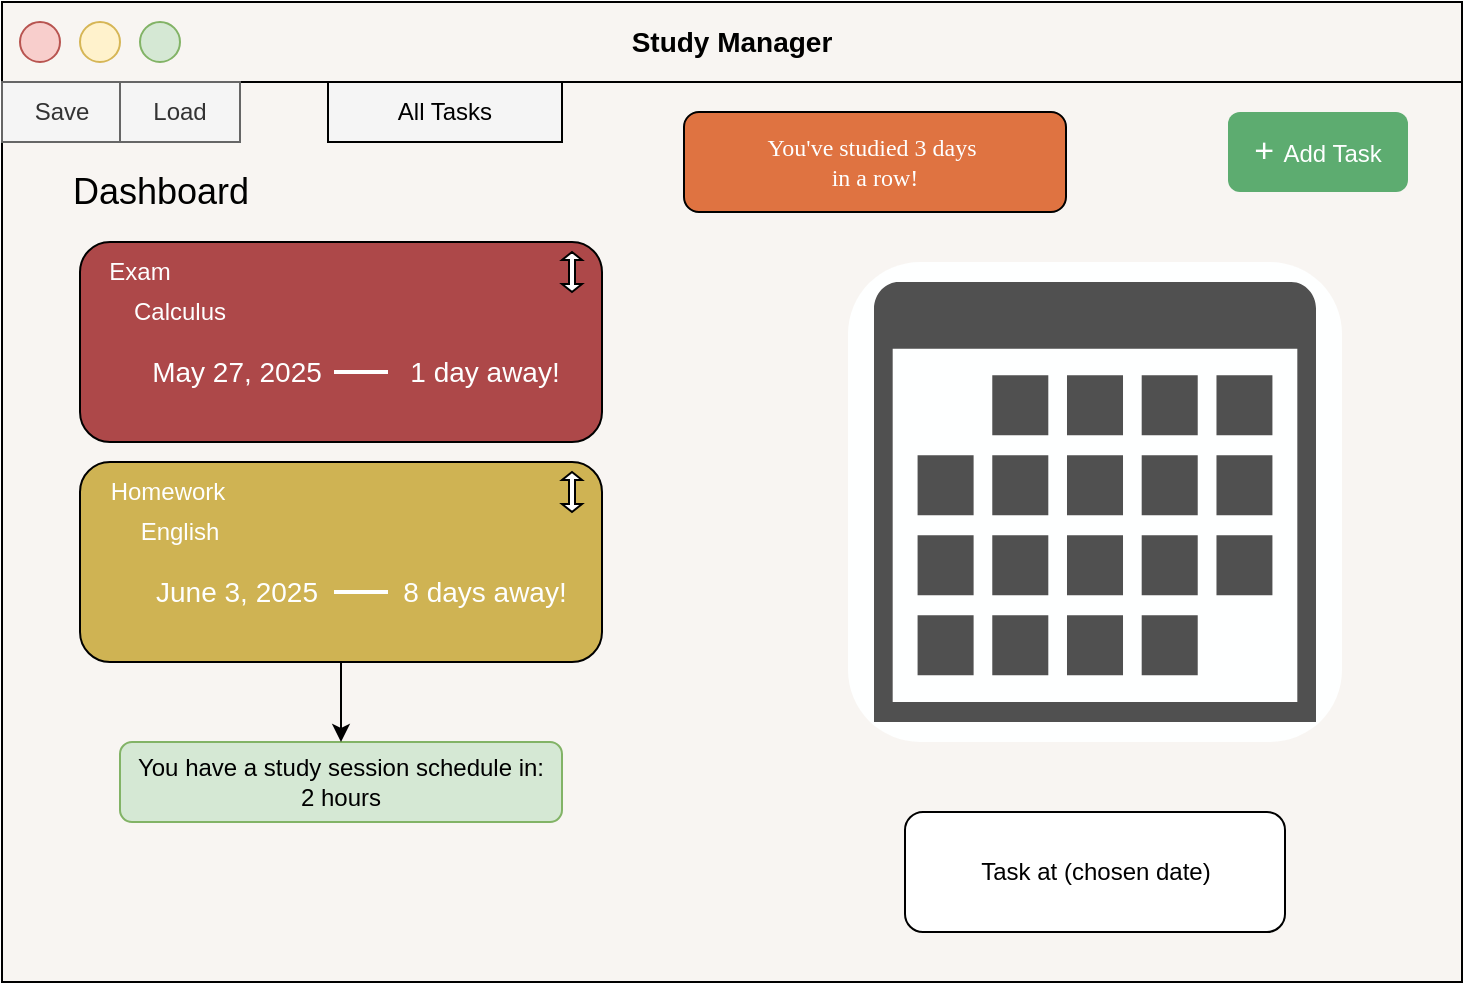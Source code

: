 <mxfile version="27.1.4" pages="5">
  <diagram name="Home Page" id="4670nqF0AdrpDeUxHFpj">
    <mxGraphModel dx="2013" dy="755" grid="1" gridSize="10" guides="1" tooltips="1" connect="1" arrows="1" fold="1" page="1" pageScale="1" pageWidth="827" pageHeight="1169" math="0" shadow="0">
      <root>
        <mxCell id="0" />
        <mxCell id="1" parent="0" />
        <mxCell id="oLLlvr9HAODhK2ZkBD-y-2" value="&lt;div&gt;&lt;span style=&quot;font-size: 14px; background-color: transparent; color: light-dark(rgb(0, 0, 0), rgb(255, 255, 255));&quot;&gt;Study Manager&lt;/span&gt;&lt;/div&gt;" style="swimlane;whiteSpace=wrap;html=1;startSize=40;align=center;fillColor=#F8F5F2;" parent="1" vertex="1">
          <mxGeometry x="-23" y="120" width="730" height="490" as="geometry">
            <mxRectangle x="130" y="100" width="50" height="40" as="alternateBounds" />
          </mxGeometry>
        </mxCell>
        <mxCell id="oLLlvr9HAODhK2ZkBD-y-3" value="" style="rounded=0;whiteSpace=wrap;html=1;movable=1;resizable=1;rotatable=1;deletable=1;editable=1;locked=0;connectable=1;fillColor=#F8F5F2;" parent="oLLlvr9HAODhK2ZkBD-y-2" vertex="1">
          <mxGeometry y="40" width="730" height="450" as="geometry" />
        </mxCell>
        <mxCell id="oLLlvr9HAODhK2ZkBD-y-11" value="" style="ellipse;whiteSpace=wrap;html=1;aspect=fixed;fillColor=#f8cecc;strokeColor=#b85450;" parent="oLLlvr9HAODhK2ZkBD-y-2" vertex="1">
          <mxGeometry x="9" y="10" width="20" height="20" as="geometry" />
        </mxCell>
        <mxCell id="oLLlvr9HAODhK2ZkBD-y-10" value="" style="ellipse;whiteSpace=wrap;html=1;aspect=fixed;fillColor=#fff2cc;strokeColor=#d6b656;" parent="oLLlvr9HAODhK2ZkBD-y-2" vertex="1">
          <mxGeometry x="39" y="10" width="20" height="20" as="geometry" />
        </mxCell>
        <mxCell id="oLLlvr9HAODhK2ZkBD-y-8" value="" style="ellipse;whiteSpace=wrap;html=1;aspect=fixed;fillColor=#d5e8d4;strokeColor=#82b366;" parent="oLLlvr9HAODhK2ZkBD-y-2" vertex="1">
          <mxGeometry x="69" y="10" width="20" height="20" as="geometry" />
        </mxCell>
        <mxCell id="wxQYweb1L1FLzqe99UsH-3" value="&lt;font style=&quot;font-size: 18px;&quot;&gt;Dashboard&lt;/font&gt;" style="text;html=1;align=center;verticalAlign=middle;whiteSpace=wrap;rounded=0;" parent="oLLlvr9HAODhK2ZkBD-y-2" vertex="1">
          <mxGeometry x="25.5" y="80" width="107" height="30" as="geometry" />
        </mxCell>
        <mxCell id="wxQYweb1L1FLzqe99UsH-4" value="&lt;font style=&quot;color: rgb(254, 255, 255);&quot;&gt;&lt;font style=&quot;font-size: 17px;&quot;&gt;+ &lt;/font&gt;Add Task&lt;/font&gt;" style="whiteSpace=wrap;html=1;fillColor=#5DAC70;strokeColor=none;rounded=1;" parent="oLLlvr9HAODhK2ZkBD-y-2" vertex="1">
          <mxGeometry x="613" y="55" width="90" height="40" as="geometry" />
        </mxCell>
        <mxCell id="wxQYweb1L1FLzqe99UsH-7" value="" style="group" parent="oLLlvr9HAODhK2ZkBD-y-2" vertex="1" connectable="0">
          <mxGeometry x="423" y="130" width="247" height="240" as="geometry" />
        </mxCell>
        <mxCell id="wxQYweb1L1FLzqe99UsH-2" value="" style="whiteSpace=wrap;html=1;fillColor=#FEFFFF;strokeColor=none;rounded=1;glass=0;shadow=0;" parent="wxQYweb1L1FLzqe99UsH-7" vertex="1">
          <mxGeometry width="247" height="240" as="geometry" />
        </mxCell>
        <mxCell id="wxQYweb1L1FLzqe99UsH-5" value="" style="sketch=0;pointerEvents=1;shadow=0;dashed=0;html=1;strokeColor=none;fillColor=#505050;labelPosition=center;verticalLabelPosition=bottom;verticalAlign=top;outlineConnect=0;align=center;shape=mxgraph.office.concepts.calendar;" parent="wxQYweb1L1FLzqe99UsH-7" vertex="1">
          <mxGeometry x="13" y="10" width="221" height="220" as="geometry" />
        </mxCell>
        <mxCell id="wxQYweb1L1FLzqe99UsH-10" value="You have a study session schedule in:&lt;div&gt;2 hours&lt;/div&gt;" style="rounded=1;whiteSpace=wrap;html=1;fillColor=#d5e8d4;strokeColor=#82b366;" parent="oLLlvr9HAODhK2ZkBD-y-2" vertex="1">
          <mxGeometry x="59" y="370" width="221" height="40" as="geometry" />
        </mxCell>
        <mxCell id="wxQYweb1L1FLzqe99UsH-11" value="&lt;font face=&quot;Verdana&quot; style=&quot;color: rgb(254, 255, 255);&quot;&gt;You&#39;ve studied 3 days&amp;nbsp;&lt;/font&gt;&lt;div&gt;&lt;font face=&quot;Verdana&quot; style=&quot;color: rgb(254, 255, 255);&quot;&gt;in a row!&lt;/font&gt;&lt;/div&gt;" style="rounded=1;whiteSpace=wrap;html=1;fillColor=#DF7341;" parent="oLLlvr9HAODhK2ZkBD-y-2" vertex="1">
          <mxGeometry x="341" y="55" width="191" height="50" as="geometry" />
        </mxCell>
        <mxCell id="wxQYweb1L1FLzqe99UsH-19" value="" style="group" parent="oLLlvr9HAODhK2ZkBD-y-2" vertex="1" connectable="0">
          <mxGeometry x="39" y="120" width="261" height="100" as="geometry" />
        </mxCell>
        <mxCell id="wxQYweb1L1FLzqe99UsH-8" value="" style="rounded=1;whiteSpace=wrap;html=1;align=left;fillColor=#AD4849;" parent="wxQYweb1L1FLzqe99UsH-19" vertex="1">
          <mxGeometry width="261" height="100" as="geometry" />
        </mxCell>
        <mxCell id="wxQYweb1L1FLzqe99UsH-12" value="&lt;font style=&quot;color: rgb(254, 255, 255);&quot;&gt;Exam&lt;/font&gt;" style="text;html=1;align=center;verticalAlign=middle;whiteSpace=wrap;rounded=0;" parent="wxQYweb1L1FLzqe99UsH-19" vertex="1">
          <mxGeometry width="60" height="30" as="geometry" />
        </mxCell>
        <mxCell id="wxQYweb1L1FLzqe99UsH-13" value="&lt;font style=&quot;color: rgb(254, 255, 255);&quot;&gt;Calculus&lt;/font&gt;" style="text;html=1;align=center;verticalAlign=middle;whiteSpace=wrap;rounded=0;" parent="wxQYweb1L1FLzqe99UsH-19" vertex="1">
          <mxGeometry x="20" y="20" width="60" height="30" as="geometry" />
        </mxCell>
        <mxCell id="wxQYweb1L1FLzqe99UsH-14" value="&lt;font color=&quot;#feffff&quot;&gt;&lt;span style=&quot;font-size: 14px;&quot;&gt;May 27, 2025&lt;/span&gt;&lt;/font&gt;" style="text;html=1;align=center;verticalAlign=middle;whiteSpace=wrap;rounded=0;" parent="wxQYweb1L1FLzqe99UsH-19" vertex="1">
          <mxGeometry x="30" y="50" width="97" height="30" as="geometry" />
        </mxCell>
        <mxCell id="wxQYweb1L1FLzqe99UsH-15" value="&lt;font style=&quot;color: rgb(254, 255, 255); font-size: 14px;&quot;&gt;1 day away!&lt;/font&gt;" style="text;html=1;align=center;verticalAlign=middle;whiteSpace=wrap;rounded=0;" parent="wxQYweb1L1FLzqe99UsH-19" vertex="1">
          <mxGeometry x="154" y="50" width="97" height="30" as="geometry" />
        </mxCell>
        <mxCell id="wxQYweb1L1FLzqe99UsH-16" value="" style="endArrow=none;html=1;rounded=0;strokeWidth=2;exitX=1;exitY=0.5;exitDx=0;exitDy=0;entryX=0;entryY=0.5;entryDx=0;entryDy=0;strokeColor=#FEFFFF;" parent="wxQYweb1L1FLzqe99UsH-19" source="wxQYweb1L1FLzqe99UsH-14" target="wxQYweb1L1FLzqe99UsH-15" edge="1">
          <mxGeometry width="50" height="50" relative="1" as="geometry">
            <mxPoint x="314" y="110" as="sourcePoint" />
            <mxPoint x="364" y="60" as="targetPoint" />
          </mxGeometry>
        </mxCell>
        <mxCell id="wxQYweb1L1FLzqe99UsH-34" value="" style="shape=doubleArrow;direction=south;whiteSpace=wrap;html=1;" parent="wxQYweb1L1FLzqe99UsH-19" vertex="1">
          <mxGeometry x="241" y="5" width="10" height="20" as="geometry" />
        </mxCell>
        <mxCell id="wxQYweb1L1FLzqe99UsH-20" value="" style="group" parent="oLLlvr9HAODhK2ZkBD-y-2" vertex="1" connectable="0">
          <mxGeometry x="39" y="230" width="261" height="100" as="geometry" />
        </mxCell>
        <mxCell id="wxQYweb1L1FLzqe99UsH-21" value="" style="rounded=1;whiteSpace=wrap;html=1;align=left;fillColor=#CFB353;" parent="wxQYweb1L1FLzqe99UsH-20" vertex="1">
          <mxGeometry width="261" height="100" as="geometry" />
        </mxCell>
        <mxCell id="wxQYweb1L1FLzqe99UsH-22" value="&lt;font style=&quot;color: rgb(254, 255, 255);&quot;&gt;Homework&lt;/font&gt;" style="text;html=1;align=center;verticalAlign=middle;whiteSpace=wrap;rounded=0;" parent="wxQYweb1L1FLzqe99UsH-20" vertex="1">
          <mxGeometry x="-6" width="100" height="30" as="geometry" />
        </mxCell>
        <mxCell id="wxQYweb1L1FLzqe99UsH-23" value="&lt;font style=&quot;color: rgb(254, 255, 255);&quot;&gt;English&lt;/font&gt;" style="text;html=1;align=center;verticalAlign=middle;whiteSpace=wrap;rounded=0;" parent="wxQYweb1L1FLzqe99UsH-20" vertex="1">
          <mxGeometry x="20" y="20" width="60" height="30" as="geometry" />
        </mxCell>
        <mxCell id="wxQYweb1L1FLzqe99UsH-24" value="&lt;font color=&quot;#feffff&quot;&gt;&lt;span style=&quot;font-size: 14px;&quot;&gt;June 3, 2025&lt;/span&gt;&lt;/font&gt;" style="text;html=1;align=center;verticalAlign=middle;whiteSpace=wrap;rounded=0;" parent="wxQYweb1L1FLzqe99UsH-20" vertex="1">
          <mxGeometry x="30" y="50" width="97" height="30" as="geometry" />
        </mxCell>
        <mxCell id="wxQYweb1L1FLzqe99UsH-25" value="&lt;font style=&quot;color: rgb(254, 255, 255); font-size: 14px;&quot;&gt;8 days away!&lt;/font&gt;" style="text;html=1;align=center;verticalAlign=middle;whiteSpace=wrap;rounded=0;" parent="wxQYweb1L1FLzqe99UsH-20" vertex="1">
          <mxGeometry x="154" y="50" width="97" height="30" as="geometry" />
        </mxCell>
        <mxCell id="wxQYweb1L1FLzqe99UsH-26" value="" style="endArrow=none;html=1;rounded=0;strokeWidth=2;exitX=1;exitY=0.5;exitDx=0;exitDy=0;entryX=0;entryY=0.5;entryDx=0;entryDy=0;strokeColor=#FEFFFF;" parent="wxQYweb1L1FLzqe99UsH-20" source="wxQYweb1L1FLzqe99UsH-24" target="wxQYweb1L1FLzqe99UsH-25" edge="1">
          <mxGeometry width="50" height="50" relative="1" as="geometry">
            <mxPoint x="314" y="110" as="sourcePoint" />
            <mxPoint x="364" y="60" as="targetPoint" />
          </mxGeometry>
        </mxCell>
        <mxCell id="wxQYweb1L1FLzqe99UsH-33" value="" style="shape=doubleArrow;direction=south;whiteSpace=wrap;html=1;" parent="wxQYweb1L1FLzqe99UsH-20" vertex="1">
          <mxGeometry x="241" y="5" width="10" height="20" as="geometry" />
        </mxCell>
        <mxCell id="9NmyEind3zfSSp6K8Fit-1" value="Save" style="rounded=0;whiteSpace=wrap;html=1;fillColor=#f5f5f5;fontColor=#333333;strokeColor=#666666;" parent="oLLlvr9HAODhK2ZkBD-y-2" vertex="1">
          <mxGeometry y="40" width="60" height="30" as="geometry" />
        </mxCell>
        <mxCell id="9NmyEind3zfSSp6K8Fit-3" value="Load" style="rounded=0;whiteSpace=wrap;html=1;fillColor=#f5f5f5;fontColor=#333333;strokeColor=#666666;" parent="oLLlvr9HAODhK2ZkBD-y-2" vertex="1">
          <mxGeometry x="59" y="40" width="60" height="30" as="geometry" />
        </mxCell>
        <mxCell id="bhnq4CewKFjUPvpvrwMd-1" value="" style="edgeStyle=orthogonalEdgeStyle;rounded=0;orthogonalLoop=1;jettySize=auto;html=1;" parent="oLLlvr9HAODhK2ZkBD-y-2" source="wxQYweb1L1FLzqe99UsH-21" target="wxQYweb1L1FLzqe99UsH-10" edge="1">
          <mxGeometry relative="1" as="geometry" />
        </mxCell>
        <mxCell id="bbdh_YT1EJvuhqLhyyiF-1" value="All Tasks" style="rounded=0;whiteSpace=wrap;html=1;fillColor=#F5F5F5;" vertex="1" parent="oLLlvr9HAODhK2ZkBD-y-2">
          <mxGeometry x="163" y="40" width="117" height="30" as="geometry" />
        </mxCell>
        <mxCell id="j5GrxW8ryiCDkH83jhiy-1" value="Task at (chosen date)" style="rounded=1;whiteSpace=wrap;html=1;" vertex="1" parent="oLLlvr9HAODhK2ZkBD-y-2">
          <mxGeometry x="451.5" y="405" width="190" height="60" as="geometry" />
        </mxCell>
      </root>
    </mxGraphModel>
  </diagram>
  <diagram id="jCcU3i525nK6tvmZZlyi" name="Calendar Page">
    <mxGraphModel dx="2485" dy="894" grid="1" gridSize="10" guides="1" tooltips="1" connect="1" arrows="1" fold="1" page="1" pageScale="1" pageWidth="1654" pageHeight="2336" math="0" shadow="0">
      <root>
        <mxCell id="0" />
        <mxCell id="1" parent="0" />
        <mxCell id="qwZyG3kf4MFTueyCpq1g-1" value="&lt;div&gt;&lt;span style=&quot;font-size: 14px; background-color: transparent; color: light-dark(rgb(0, 0, 0), rgb(255, 255, 255));&quot;&gt;Study Manager&lt;/span&gt;&lt;/div&gt;" style="swimlane;whiteSpace=wrap;html=1;startSize=40;align=center;fillColor=#F8F5F2;" vertex="1" parent="1">
          <mxGeometry x="-23" y="120" width="730" height="490" as="geometry">
            <mxRectangle x="130" y="100" width="50" height="40" as="alternateBounds" />
          </mxGeometry>
        </mxCell>
        <mxCell id="qwZyG3kf4MFTueyCpq1g-2" value="" style="rounded=0;whiteSpace=wrap;html=1;movable=1;resizable=1;rotatable=1;deletable=1;editable=1;locked=0;connectable=1;fillColor=#F8F5F2;" vertex="1" parent="qwZyG3kf4MFTueyCpq1g-1">
          <mxGeometry y="40" width="730" height="450" as="geometry" />
        </mxCell>
        <mxCell id="qwZyG3kf4MFTueyCpq1g-3" value="" style="ellipse;whiteSpace=wrap;html=1;aspect=fixed;fillColor=#f8cecc;strokeColor=#b85450;" vertex="1" parent="qwZyG3kf4MFTueyCpq1g-1">
          <mxGeometry x="9" y="10" width="20" height="20" as="geometry" />
        </mxCell>
        <mxCell id="qwZyG3kf4MFTueyCpq1g-4" value="" style="ellipse;whiteSpace=wrap;html=1;aspect=fixed;fillColor=#fff2cc;strokeColor=#d6b656;" vertex="1" parent="qwZyG3kf4MFTueyCpq1g-1">
          <mxGeometry x="39" y="10" width="20" height="20" as="geometry" />
        </mxCell>
        <mxCell id="qwZyG3kf4MFTueyCpq1g-5" value="" style="ellipse;whiteSpace=wrap;html=1;aspect=fixed;fillColor=#d5e8d4;strokeColor=#82b366;" vertex="1" parent="qwZyG3kf4MFTueyCpq1g-1">
          <mxGeometry x="69" y="10" width="20" height="20" as="geometry" />
        </mxCell>
        <mxCell id="qwZyG3kf4MFTueyCpq1g-8" value="" style="group" vertex="1" connectable="0" parent="qwZyG3kf4MFTueyCpq1g-1">
          <mxGeometry x="69" y="90" width="590" height="340" as="geometry" />
        </mxCell>
        <mxCell id="qwZyG3kf4MFTueyCpq1g-9" value="" style="whiteSpace=wrap;html=1;fillColor=#FEFFFF;strokeColor=none;rounded=1;glass=0;shadow=0;" vertex="1" parent="qwZyG3kf4MFTueyCpq1g-8">
          <mxGeometry width="590" height="340" as="geometry" />
        </mxCell>
        <mxCell id="qwZyG3kf4MFTueyCpq1g-10" value="" style="sketch=0;pointerEvents=1;shadow=0;dashed=0;html=1;strokeColor=none;fillColor=#505050;labelPosition=center;verticalLabelPosition=bottom;verticalAlign=top;outlineConnect=0;align=center;shape=mxgraph.office.concepts.calendar;" vertex="1" parent="qwZyG3kf4MFTueyCpq1g-8">
          <mxGeometry x="31.053" y="14.167" width="527.895" height="311.667" as="geometry" />
        </mxCell>
        <mxCell id="qwZyG3kf4MFTueyCpq1g-29" value="Save" style="rounded=0;whiteSpace=wrap;html=1;fillColor=#f5f5f5;fontColor=#333333;strokeColor=#666666;" vertex="1" parent="qwZyG3kf4MFTueyCpq1g-1">
          <mxGeometry y="40" width="60" height="30" as="geometry" />
        </mxCell>
        <mxCell id="qwZyG3kf4MFTueyCpq1g-30" value="Load" style="rounded=0;whiteSpace=wrap;html=1;fillColor=#f5f5f5;fontColor=#333333;strokeColor=#666666;" vertex="1" parent="qwZyG3kf4MFTueyCpq1g-1">
          <mxGeometry x="59" y="40" width="60" height="30" as="geometry" />
        </mxCell>
        <mxCell id="mT1YNSGkdwxoIxCDGz9x-1" value="Back" style="rounded=1;whiteSpace=wrap;html=1;fillColor=#f8cecc;strokeColor=#b85450;" vertex="1" parent="qwZyG3kf4MFTueyCpq1g-1">
          <mxGeometry x="29" y="440" width="80" height="30" as="geometry" />
        </mxCell>
      </root>
    </mxGraphModel>
  </diagram>
  <diagram id="WPeH5GPR14aPZ8EJWzuj" name="Welcome page">
    <mxGraphModel dx="706" dy="760" grid="1" gridSize="10" guides="1" tooltips="1" connect="1" arrows="1" fold="1" page="1" pageScale="1" pageWidth="1654" pageHeight="2336" math="0" shadow="0">
      <root>
        <mxCell id="0" />
        <mxCell id="1" parent="0" />
        <mxCell id="q_XSR-VzJK7cAxLMn_fy-2" value="&lt;div&gt;&lt;span style=&quot;font-size: 14px; background-color: transparent; color: light-dark(rgb(0, 0, 0), rgb(255, 255, 255));&quot;&gt;Study Manager&lt;/span&gt;&lt;/div&gt;" style="swimlane;whiteSpace=wrap;html=1;startSize=40;align=center;fillColor=#F8F5F2;" vertex="1" parent="1">
          <mxGeometry x="250" y="560" width="480" height="420" as="geometry">
            <mxRectangle x="130" y="100" width="50" height="40" as="alternateBounds" />
          </mxGeometry>
        </mxCell>
        <mxCell id="q_XSR-VzJK7cAxLMn_fy-3" value="" style="rounded=0;whiteSpace=wrap;html=1;movable=1;resizable=1;rotatable=1;deletable=1;editable=1;locked=0;connectable=1;fillColor=#F8F5F2;" vertex="1" parent="q_XSR-VzJK7cAxLMn_fy-2">
          <mxGeometry y="40" width="480" height="380" as="geometry" />
        </mxCell>
        <mxCell id="q_XSR-VzJK7cAxLMn_fy-4" value="" style="ellipse;whiteSpace=wrap;html=1;aspect=fixed;fillColor=#f8cecc;strokeColor=#b85450;" vertex="1" parent="q_XSR-VzJK7cAxLMn_fy-2">
          <mxGeometry x="9" y="10" width="20" height="20" as="geometry" />
        </mxCell>
        <mxCell id="q_XSR-VzJK7cAxLMn_fy-5" value="" style="ellipse;whiteSpace=wrap;html=1;aspect=fixed;fillColor=#fff2cc;strokeColor=#d6b656;" vertex="1" parent="q_XSR-VzJK7cAxLMn_fy-2">
          <mxGeometry x="39" y="10" width="20" height="20" as="geometry" />
        </mxCell>
        <mxCell id="q_XSR-VzJK7cAxLMn_fy-6" value="" style="ellipse;whiteSpace=wrap;html=1;aspect=fixed;fillColor=#d5e8d4;strokeColor=#82b366;" vertex="1" parent="q_XSR-VzJK7cAxLMn_fy-2">
          <mxGeometry x="69" y="10" width="20" height="20" as="geometry" />
        </mxCell>
        <mxCell id="q_XSR-VzJK7cAxLMn_fy-32" value="Load" style="rounded=1;whiteSpace=wrap;html=1;glass=0;shadow=1;" vertex="1" parent="q_XSR-VzJK7cAxLMn_fy-2">
          <mxGeometry x="80" y="310" width="120" height="60" as="geometry" />
        </mxCell>
        <mxCell id="q_XSR-VzJK7cAxLMn_fy-34" value="Save" style="rounded=1;whiteSpace=wrap;html=1;glass=0;shadow=1;" vertex="1" parent="q_XSR-VzJK7cAxLMn_fy-2">
          <mxGeometry x="290" y="310" width="120" height="60" as="geometry" />
        </mxCell>
        <mxCell id="dPe-HKn-quSA077PvCxH-1" value="&lt;font style=&quot;font-size: 24px;&quot;&gt;Welcome&lt;/font&gt;" style="rounded=0;whiteSpace=wrap;html=1;" vertex="1" parent="q_XSR-VzJK7cAxLMn_fy-2">
          <mxGeometry x="85" y="80" width="310" height="90" as="geometry" />
        </mxCell>
      </root>
    </mxGraphModel>
  </diagram>
  <diagram id="fINUXRtsAnunxSUJpGOk" name="Add task">
    <mxGraphModel dx="1186" dy="755" grid="1" gridSize="10" guides="1" tooltips="1" connect="1" arrows="1" fold="1" page="1" pageScale="1" pageWidth="1654" pageHeight="2336" math="0" shadow="0">
      <root>
        <mxCell id="0" />
        <mxCell id="1" parent="0" />
        <mxCell id="Zn7WNAHiJYzXY8eQGt-7-1" value="&lt;div&gt;&lt;span style=&quot;font-size: 14px; background-color: transparent; color: light-dark(rgb(0, 0, 0), rgb(255, 255, 255));&quot;&gt;Study Manager&lt;/span&gt;&lt;/div&gt;" style="swimlane;whiteSpace=wrap;html=1;startSize=40;align=center;fillColor=#F8F5F2;" parent="1" vertex="1">
          <mxGeometry x="450" y="730" width="730" height="490" as="geometry">
            <mxRectangle x="130" y="100" width="50" height="40" as="alternateBounds" />
          </mxGeometry>
        </mxCell>
        <mxCell id="Zn7WNAHiJYzXY8eQGt-7-2" value="" style="rounded=0;whiteSpace=wrap;html=1;movable=1;resizable=1;rotatable=1;deletable=1;editable=1;locked=0;connectable=1;fillColor=#F8F5F2;" parent="Zn7WNAHiJYzXY8eQGt-7-1" vertex="1">
          <mxGeometry y="40" width="730" height="450" as="geometry" />
        </mxCell>
        <mxCell id="Zn7WNAHiJYzXY8eQGt-7-3" value="" style="ellipse;whiteSpace=wrap;html=1;aspect=fixed;fillColor=#f8cecc;strokeColor=#b85450;" parent="Zn7WNAHiJYzXY8eQGt-7-1" vertex="1">
          <mxGeometry x="9" y="10" width="20" height="20" as="geometry" />
        </mxCell>
        <mxCell id="Zn7WNAHiJYzXY8eQGt-7-4" value="" style="ellipse;whiteSpace=wrap;html=1;aspect=fixed;fillColor=#fff2cc;strokeColor=#d6b656;" parent="Zn7WNAHiJYzXY8eQGt-7-1" vertex="1">
          <mxGeometry x="39" y="10" width="20" height="20" as="geometry" />
        </mxCell>
        <mxCell id="Zn7WNAHiJYzXY8eQGt-7-5" value="" style="ellipse;whiteSpace=wrap;html=1;aspect=fixed;fillColor=#d5e8d4;strokeColor=#82b366;" parent="Zn7WNAHiJYzXY8eQGt-7-1" vertex="1">
          <mxGeometry x="69" y="10" width="20" height="20" as="geometry" />
        </mxCell>
        <mxCell id="0ZaWpNBGSj2NLat99piF-2" value="Choose type of task:" style="text;html=1;align=center;verticalAlign=middle;whiteSpace=wrap;rounded=0;" vertex="1" parent="Zn7WNAHiJYzXY8eQGt-7-1">
          <mxGeometry x="39" y="90" width="140" height="30" as="geometry" />
        </mxCell>
        <mxCell id="0ZaWpNBGSj2NLat99piF-4" value="" style="ellipse;whiteSpace=wrap;html=1;aspect=fixed;" vertex="1" parent="Zn7WNAHiJYzXY8eQGt-7-1">
          <mxGeometry x="74" y="130" width="10" height="10" as="geometry" />
        </mxCell>
        <mxCell id="0ZaWpNBGSj2NLat99piF-5" value="" style="ellipse;whiteSpace=wrap;html=1;aspect=fixed;" vertex="1" parent="Zn7WNAHiJYzXY8eQGt-7-1">
          <mxGeometry x="74" y="150" width="10" height="10" as="geometry" />
        </mxCell>
        <mxCell id="0ZaWpNBGSj2NLat99piF-6" value="" style="ellipse;whiteSpace=wrap;html=1;aspect=fixed;" vertex="1" parent="Zn7WNAHiJYzXY8eQGt-7-1">
          <mxGeometry x="74" y="170" width="10" height="10" as="geometry" />
        </mxCell>
        <mxCell id="0ZaWpNBGSj2NLat99piF-7" value="Exam" style="text;html=1;align=center;verticalAlign=middle;whiteSpace=wrap;rounded=0;" vertex="1" parent="Zn7WNAHiJYzXY8eQGt-7-1">
          <mxGeometry x="89" y="120" width="70" height="30" as="geometry" />
        </mxCell>
        <mxCell id="0ZaWpNBGSj2NLat99piF-8" value="Assignment" style="text;html=1;align=center;verticalAlign=middle;whiteSpace=wrap;rounded=0;" vertex="1" parent="Zn7WNAHiJYzXY8eQGt-7-1">
          <mxGeometry x="100" y="140" width="70" height="30" as="geometry" />
        </mxCell>
        <mxCell id="0ZaWpNBGSj2NLat99piF-9" value="Study Session" style="text;html=1;align=center;verticalAlign=middle;whiteSpace=wrap;rounded=0;" vertex="1" parent="Zn7WNAHiJYzXY8eQGt-7-1">
          <mxGeometry x="90" y="160" width="90" height="30" as="geometry" />
        </mxCell>
        <mxCell id="0ZaWpNBGSj2NLat99piF-10" value="" style="rounded=1;whiteSpace=wrap;html=1;" vertex="1" parent="Zn7WNAHiJYzXY8eQGt-7-1">
          <mxGeometry x="89" y="227.5" width="205" height="32.5" as="geometry" />
        </mxCell>
        <mxCell id="0ZaWpNBGSj2NLat99piF-11" value="Subject" style="text;html=1;align=center;verticalAlign=middle;whiteSpace=wrap;rounded=0;" vertex="1" parent="Zn7WNAHiJYzXY8eQGt-7-1">
          <mxGeometry x="79" y="197.5" width="60" height="30" as="geometry" />
        </mxCell>
        <mxCell id="0ZaWpNBGSj2NLat99piF-12" value="Description" style="text;html=1;align=center;verticalAlign=middle;whiteSpace=wrap;rounded=0;" vertex="1" parent="Zn7WNAHiJYzXY8eQGt-7-1">
          <mxGeometry x="89" y="280" width="60" height="30" as="geometry" />
        </mxCell>
        <mxCell id="0ZaWpNBGSj2NLat99piF-13" value="&lt;span&gt;&lt;font style=&quot;color: rgb(177, 177, 177);&quot;&gt;Optional&lt;/font&gt;&lt;/span&gt;" style="rounded=1;whiteSpace=wrap;html=1;align=left;" vertex="1" parent="Zn7WNAHiJYzXY8eQGt-7-1">
          <mxGeometry x="89" y="310" width="205" height="32.5" as="geometry" />
        </mxCell>
        <mxCell id="0ZaWpNBGSj2NLat99piF-14" value="" style="sketch=0;pointerEvents=1;shadow=0;dashed=0;html=1;strokeColor=none;fillColor=#505050;labelPosition=center;verticalLabelPosition=bottom;verticalAlign=top;outlineConnect=0;align=center;shape=mxgraph.office.concepts.calendar;" vertex="1" parent="Zn7WNAHiJYzXY8eQGt-7-1">
          <mxGeometry x="430" y="170" width="220" height="190" as="geometry" />
        </mxCell>
        <mxCell id="0ZaWpNBGSj2NLat99piF-15" value="Set Due Date" style="text;html=1;align=center;verticalAlign=middle;whiteSpace=wrap;rounded=0;" vertex="1" parent="Zn7WNAHiJYzXY8eQGt-7-1">
          <mxGeometry x="430" y="130" width="100" height="30" as="geometry" />
        </mxCell>
        <mxCell id="0ZaWpNBGSj2NLat99piF-17" value="&lt;font style=&quot;font-size: 18px;&quot;&gt;Add Task&lt;/font&gt;" style="text;html=1;align=center;verticalAlign=middle;whiteSpace=wrap;rounded=0;" vertex="1" parent="Zn7WNAHiJYzXY8eQGt-7-1">
          <mxGeometry x="297.5" y="40" width="135" height="60" as="geometry" />
        </mxCell>
      </root>
    </mxGraphModel>
  </diagram>
  <diagram id="MEy2JIegAGybOjae-aIl" name="All Tasks">
    <mxGraphModel dx="1186" dy="755" grid="1" gridSize="10" guides="1" tooltips="1" connect="1" arrows="1" fold="1" page="1" pageScale="1" pageWidth="850" pageHeight="1100" math="0" shadow="0">
      <root>
        <mxCell id="0" />
        <mxCell id="1" parent="0" />
        <mxCell id="I_7qX9w8HjUf7KPsfNy4-1" value="&lt;div&gt;&lt;span style=&quot;font-size: 14px; background-color: transparent; color: light-dark(rgb(0, 0, 0), rgb(255, 255, 255));&quot;&gt;Study Manager&lt;/span&gt;&lt;/div&gt;" style="swimlane;whiteSpace=wrap;html=1;startSize=40;align=center;fillColor=#F8F5F2;" vertex="1" parent="1">
          <mxGeometry x="380" y="490" width="730" height="490" as="geometry">
            <mxRectangle x="130" y="100" width="50" height="40" as="alternateBounds" />
          </mxGeometry>
        </mxCell>
        <mxCell id="I_7qX9w8HjUf7KPsfNy4-2" value="" style="rounded=0;whiteSpace=wrap;html=1;movable=1;resizable=1;rotatable=1;deletable=1;editable=1;locked=0;connectable=1;fillColor=#F8F5F2;" vertex="1" parent="I_7qX9w8HjUf7KPsfNy4-1">
          <mxGeometry y="40" width="730" height="450" as="geometry" />
        </mxCell>
        <mxCell id="I_7qX9w8HjUf7KPsfNy4-3" value="" style="ellipse;whiteSpace=wrap;html=1;aspect=fixed;fillColor=#f8cecc;strokeColor=#b85450;" vertex="1" parent="I_7qX9w8HjUf7KPsfNy4-1">
          <mxGeometry x="9" y="10" width="20" height="20" as="geometry" />
        </mxCell>
        <mxCell id="I_7qX9w8HjUf7KPsfNy4-4" value="" style="ellipse;whiteSpace=wrap;html=1;aspect=fixed;fillColor=#fff2cc;strokeColor=#d6b656;" vertex="1" parent="I_7qX9w8HjUf7KPsfNy4-1">
          <mxGeometry x="39" y="10" width="20" height="20" as="geometry" />
        </mxCell>
        <mxCell id="I_7qX9w8HjUf7KPsfNy4-5" value="" style="ellipse;whiteSpace=wrap;html=1;aspect=fixed;fillColor=#d5e8d4;strokeColor=#82b366;" vertex="1" parent="I_7qX9w8HjUf7KPsfNy4-1">
          <mxGeometry x="69" y="10" width="20" height="20" as="geometry" />
        </mxCell>
        <mxCell id="I_7qX9w8HjUf7KPsfNy4-29" value="Save" style="rounded=0;whiteSpace=wrap;html=1;fillColor=#f5f5f5;fontColor=#333333;strokeColor=#666666;" vertex="1" parent="I_7qX9w8HjUf7KPsfNy4-1">
          <mxGeometry y="40" width="60" height="30" as="geometry" />
        </mxCell>
        <mxCell id="I_7qX9w8HjUf7KPsfNy4-30" value="Load" style="rounded=0;whiteSpace=wrap;html=1;fillColor=#f5f5f5;fontColor=#333333;strokeColor=#666666;" vertex="1" parent="I_7qX9w8HjUf7KPsfNy4-1">
          <mxGeometry x="59" y="40" width="60" height="30" as="geometry" />
        </mxCell>
        <mxCell id="I_7qX9w8HjUf7KPsfNy4-32" value="Dashboard" style="rounded=0;whiteSpace=wrap;html=1;fillColor=#F5F5F5;" vertex="1" parent="I_7qX9w8HjUf7KPsfNy4-1">
          <mxGeometry x="163" y="40" width="117" height="30" as="geometry" />
        </mxCell>
        <mxCell id="I_7qX9w8HjUf7KPsfNy4-33" value="&lt;font style=&quot;font-size: 16px;&quot;&gt;Imminent&lt;/font&gt;" style="text;html=1;align=center;verticalAlign=middle;whiteSpace=wrap;rounded=0;" vertex="1" parent="I_7qX9w8HjUf7KPsfNy4-1">
          <mxGeometry x="89" y="100" width="91" height="50" as="geometry" />
        </mxCell>
        <mxCell id="I_7qX9w8HjUf7KPsfNy4-34" value="&lt;span style=&quot;font-size: 16px;&quot;&gt;Close&lt;/span&gt;&lt;span style=&quot;color: rgba(0, 0, 0, 0); font-family: monospace; font-size: 0px; text-align: start; text-wrap-mode: nowrap;&quot;&gt;%3CmxGraphModel%3E%3Croot%3E%3CmxCell%20id%3D%220%22%2F%3E%3CmxCell%20id%3D%221%22%20parent%3D%220%22%2F%3E%3CmxCell%20id%3D%222%22%20value%3D%22%26lt%3Bfont%20style%3D%26quot%3Bfont-size%3A%2016px%3B%26quot%3B%26gt%3BImminent%26lt%3B%2Ffont%26gt%3B%22%20style%3D%22text%3Bhtml%3D1%3Balign%3Dcenter%3BverticalAlign%3Dmiddle%3BwhiteSpace%3Dwrap%3Brounded%3D0%3B%22%20vertex%3D%221%22%20parent%3D%221%22%3E%3CmxGeometry%20x%3D%22440%22%20y%3D%22590%22%20width%3D%2291%22%20height%3D%2250%22%20as%3D%22geometry%22%2F%3E%3C%2FmxCell%3E%3C%2Froot%3E%3C%2FmxGraphModel%3E&lt;/span&gt;" style="text;html=1;align=center;verticalAlign=middle;whiteSpace=wrap;rounded=0;" vertex="1" parent="I_7qX9w8HjUf7KPsfNy4-1">
          <mxGeometry x="319.5" y="100" width="91" height="50" as="geometry" />
        </mxCell>
        <mxCell id="I_7qX9w8HjUf7KPsfNy4-35" value="&lt;span style=&quot;font-size: 16px;&quot;&gt;Far&lt;/span&gt;" style="text;html=1;align=center;verticalAlign=middle;whiteSpace=wrap;rounded=0;" vertex="1" parent="I_7qX9w8HjUf7KPsfNy4-1">
          <mxGeometry x="540" y="100" width="91" height="50" as="geometry" />
        </mxCell>
        <mxCell id="QVPWws0L1fkz_EzFktqq-1" value="" style="group" vertex="1" connectable="0" parent="I_7qX9w8HjUf7KPsfNy4-1">
          <mxGeometry x="50" y="160" width="171" height="60" as="geometry" />
        </mxCell>
        <mxCell id="QVPWws0L1fkz_EzFktqq-2" value="" style="rounded=1;whiteSpace=wrap;html=1;align=left;fillColor=#AD4849;" vertex="1" parent="QVPWws0L1fkz_EzFktqq-1">
          <mxGeometry width="171" height="60" as="geometry" />
        </mxCell>
        <mxCell id="QVPWws0L1fkz_EzFktqq-3" value="&lt;font style=&quot;color: rgb(254, 255, 255);&quot;&gt;Exam&lt;/font&gt;" style="text;html=1;align=center;verticalAlign=middle;whiteSpace=wrap;rounded=0;" vertex="1" parent="QVPWws0L1fkz_EzFktqq-1">
          <mxGeometry width="39.31" height="18" as="geometry" />
        </mxCell>
        <mxCell id="QVPWws0L1fkz_EzFktqq-4" value="&lt;font style=&quot;color: rgb(254, 255, 255);&quot;&gt;Calculus&lt;/font&gt;" style="text;html=1;align=center;verticalAlign=middle;whiteSpace=wrap;rounded=0;" vertex="1" parent="QVPWws0L1fkz_EzFktqq-1">
          <mxGeometry x="13.103" y="12" width="39.31" height="18" as="geometry" />
        </mxCell>
        <mxCell id="QVPWws0L1fkz_EzFktqq-5" value="&lt;font color=&quot;#feffff&quot;&gt;&lt;span style=&quot;font-size: 14px;&quot;&gt;May 27, 2025&lt;/span&gt;&lt;/font&gt;" style="text;html=1;align=center;verticalAlign=middle;whiteSpace=wrap;rounded=0;" vertex="1" parent="QVPWws0L1fkz_EzFktqq-1">
          <mxGeometry x="19.655" y="30" width="63.552" height="18" as="geometry" />
        </mxCell>
        <mxCell id="QVPWws0L1fkz_EzFktqq-6" value="&lt;font style=&quot;color: rgb(254, 255, 255); font-size: 14px;&quot;&gt;1 day away!&lt;/font&gt;" style="text;html=1;align=center;verticalAlign=middle;whiteSpace=wrap;rounded=0;" vertex="1" parent="QVPWws0L1fkz_EzFktqq-1">
          <mxGeometry x="100.897" y="30" width="63.552" height="18" as="geometry" />
        </mxCell>
        <mxCell id="QVPWws0L1fkz_EzFktqq-7" value="" style="endArrow=none;html=1;rounded=0;strokeWidth=2;exitX=1;exitY=0.5;exitDx=0;exitDy=0;entryX=0;entryY=0.5;entryDx=0;entryDy=0;strokeColor=#FEFFFF;" edge="1" parent="QVPWws0L1fkz_EzFktqq-1" source="QVPWws0L1fkz_EzFktqq-5" target="QVPWws0L1fkz_EzFktqq-6">
          <mxGeometry width="50" height="50" relative="1" as="geometry">
            <mxPoint x="205.724" y="66" as="sourcePoint" />
            <mxPoint x="238.483" y="36" as="targetPoint" />
          </mxGeometry>
        </mxCell>
        <mxCell id="QVPWws0L1fkz_EzFktqq-8" value="" style="shape=doubleArrow;direction=south;whiteSpace=wrap;html=1;" vertex="1" parent="QVPWws0L1fkz_EzFktqq-1">
          <mxGeometry x="157.897" y="3" width="6.552" height="12" as="geometry" />
        </mxCell>
        <mxCell id="QVPWws0L1fkz_EzFktqq-9" value="" style="group" vertex="1" connectable="0" parent="I_7qX9w8HjUf7KPsfNy4-1">
          <mxGeometry x="50" y="235" width="171" height="60" as="geometry" />
        </mxCell>
        <mxCell id="QVPWws0L1fkz_EzFktqq-10" value="" style="rounded=1;whiteSpace=wrap;html=1;align=left;fillColor=#AD4849;" vertex="1" parent="QVPWws0L1fkz_EzFktqq-9">
          <mxGeometry width="171" height="60" as="geometry" />
        </mxCell>
        <mxCell id="QVPWws0L1fkz_EzFktqq-11" value="&lt;font style=&quot;color: rgb(254, 255, 255);&quot;&gt;Exam&lt;/font&gt;" style="text;html=1;align=center;verticalAlign=middle;whiteSpace=wrap;rounded=0;" vertex="1" parent="QVPWws0L1fkz_EzFktqq-9">
          <mxGeometry width="39.31" height="18" as="geometry" />
        </mxCell>
        <mxCell id="QVPWws0L1fkz_EzFktqq-12" value="&lt;font style=&quot;color: rgb(254, 255, 255);&quot;&gt;Calculus&lt;/font&gt;" style="text;html=1;align=center;verticalAlign=middle;whiteSpace=wrap;rounded=0;" vertex="1" parent="QVPWws0L1fkz_EzFktqq-9">
          <mxGeometry x="13.103" y="12" width="39.31" height="18" as="geometry" />
        </mxCell>
        <mxCell id="QVPWws0L1fkz_EzFktqq-13" value="&lt;font color=&quot;#feffff&quot;&gt;&lt;span style=&quot;font-size: 14px;&quot;&gt;May 27, 2025&lt;/span&gt;&lt;/font&gt;" style="text;html=1;align=center;verticalAlign=middle;whiteSpace=wrap;rounded=0;" vertex="1" parent="QVPWws0L1fkz_EzFktqq-9">
          <mxGeometry x="19.655" y="30" width="63.552" height="18" as="geometry" />
        </mxCell>
        <mxCell id="QVPWws0L1fkz_EzFktqq-14" value="&lt;font style=&quot;color: rgb(254, 255, 255); font-size: 14px;&quot;&gt;1 day away!&lt;/font&gt;" style="text;html=1;align=center;verticalAlign=middle;whiteSpace=wrap;rounded=0;" vertex="1" parent="QVPWws0L1fkz_EzFktqq-9">
          <mxGeometry x="100.897" y="30" width="63.552" height="18" as="geometry" />
        </mxCell>
        <mxCell id="QVPWws0L1fkz_EzFktqq-15" value="" style="endArrow=none;html=1;rounded=0;strokeWidth=2;exitX=1;exitY=0.5;exitDx=0;exitDy=0;entryX=0;entryY=0.5;entryDx=0;entryDy=0;strokeColor=#FEFFFF;" edge="1" parent="QVPWws0L1fkz_EzFktqq-9" source="QVPWws0L1fkz_EzFktqq-13" target="QVPWws0L1fkz_EzFktqq-14">
          <mxGeometry width="50" height="50" relative="1" as="geometry">
            <mxPoint x="205.724" y="66" as="sourcePoint" />
            <mxPoint x="238.483" y="36" as="targetPoint" />
          </mxGeometry>
        </mxCell>
        <mxCell id="QVPWws0L1fkz_EzFktqq-16" value="" style="shape=doubleArrow;direction=south;whiteSpace=wrap;html=1;" vertex="1" parent="QVPWws0L1fkz_EzFktqq-9">
          <mxGeometry x="157.897" y="3" width="6.552" height="12" as="geometry" />
        </mxCell>
        <mxCell id="QVPWws0L1fkz_EzFktqq-17" value="" style="group" vertex="1" connectable="0" parent="I_7qX9w8HjUf7KPsfNy4-1">
          <mxGeometry x="50" y="310" width="171" height="60" as="geometry" />
        </mxCell>
        <mxCell id="QVPWws0L1fkz_EzFktqq-18" value="" style="rounded=1;whiteSpace=wrap;html=1;align=left;fillColor=#AD4849;" vertex="1" parent="QVPWws0L1fkz_EzFktqq-17">
          <mxGeometry width="171" height="60" as="geometry" />
        </mxCell>
        <mxCell id="QVPWws0L1fkz_EzFktqq-19" value="&lt;font style=&quot;color: rgb(254, 255, 255);&quot;&gt;Exam&lt;/font&gt;" style="text;html=1;align=center;verticalAlign=middle;whiteSpace=wrap;rounded=0;" vertex="1" parent="QVPWws0L1fkz_EzFktqq-17">
          <mxGeometry width="39.31" height="18" as="geometry" />
        </mxCell>
        <mxCell id="QVPWws0L1fkz_EzFktqq-20" value="&lt;font style=&quot;color: rgb(254, 255, 255);&quot;&gt;Calculus&lt;/font&gt;" style="text;html=1;align=center;verticalAlign=middle;whiteSpace=wrap;rounded=0;" vertex="1" parent="QVPWws0L1fkz_EzFktqq-17">
          <mxGeometry x="13.103" y="12" width="39.31" height="18" as="geometry" />
        </mxCell>
        <mxCell id="QVPWws0L1fkz_EzFktqq-21" value="&lt;font color=&quot;#feffff&quot;&gt;&lt;span style=&quot;font-size: 14px;&quot;&gt;May 27, 2025&lt;/span&gt;&lt;/font&gt;" style="text;html=1;align=center;verticalAlign=middle;whiteSpace=wrap;rounded=0;" vertex="1" parent="QVPWws0L1fkz_EzFktqq-17">
          <mxGeometry x="19.655" y="30" width="63.552" height="18" as="geometry" />
        </mxCell>
        <mxCell id="QVPWws0L1fkz_EzFktqq-22" value="&lt;font style=&quot;color: rgb(254, 255, 255); font-size: 14px;&quot;&gt;1 day away!&lt;/font&gt;" style="text;html=1;align=center;verticalAlign=middle;whiteSpace=wrap;rounded=0;" vertex="1" parent="QVPWws0L1fkz_EzFktqq-17">
          <mxGeometry x="100.897" y="30" width="63.552" height="18" as="geometry" />
        </mxCell>
        <mxCell id="QVPWws0L1fkz_EzFktqq-23" value="" style="endArrow=none;html=1;rounded=0;strokeWidth=2;exitX=1;exitY=0.5;exitDx=0;exitDy=0;entryX=0;entryY=0.5;entryDx=0;entryDy=0;strokeColor=#FEFFFF;" edge="1" parent="QVPWws0L1fkz_EzFktqq-17" source="QVPWws0L1fkz_EzFktqq-21" target="QVPWws0L1fkz_EzFktqq-22">
          <mxGeometry width="50" height="50" relative="1" as="geometry">
            <mxPoint x="205.724" y="66" as="sourcePoint" />
            <mxPoint x="238.483" y="36" as="targetPoint" />
          </mxGeometry>
        </mxCell>
        <mxCell id="QVPWws0L1fkz_EzFktqq-24" value="" style="shape=doubleArrow;direction=south;whiteSpace=wrap;html=1;" vertex="1" parent="QVPWws0L1fkz_EzFktqq-17">
          <mxGeometry x="157.897" y="3" width="6.552" height="12" as="geometry" />
        </mxCell>
        <mxCell id="qdqB6IIIr9xyv-9EWnjv-1" value="" style="group" vertex="1" connectable="0" parent="I_7qX9w8HjUf7KPsfNy4-1">
          <mxGeometry x="280" y="160" width="171" height="60" as="geometry" />
        </mxCell>
        <mxCell id="qdqB6IIIr9xyv-9EWnjv-2" value="" style="rounded=1;whiteSpace=wrap;html=1;align=left;fillColor=#CFB353;" vertex="1" parent="qdqB6IIIr9xyv-9EWnjv-1">
          <mxGeometry width="171" height="60" as="geometry" />
        </mxCell>
        <mxCell id="qdqB6IIIr9xyv-9EWnjv-3" value="&lt;font style=&quot;color: rgb(254, 255, 255);&quot;&gt;Homework&lt;/font&gt;" style="text;html=1;align=center;verticalAlign=middle;whiteSpace=wrap;rounded=0;" vertex="1" parent="qdqB6IIIr9xyv-9EWnjv-1">
          <mxGeometry x="-3.931" width="65.517" height="18" as="geometry" />
        </mxCell>
        <mxCell id="qdqB6IIIr9xyv-9EWnjv-4" value="&lt;font style=&quot;color: rgb(254, 255, 255);&quot;&gt;English&lt;/font&gt;" style="text;html=1;align=center;verticalAlign=middle;whiteSpace=wrap;rounded=0;" vertex="1" parent="qdqB6IIIr9xyv-9EWnjv-1">
          <mxGeometry x="13.103" y="12" width="39.31" height="18" as="geometry" />
        </mxCell>
        <mxCell id="qdqB6IIIr9xyv-9EWnjv-5" value="&lt;font color=&quot;#feffff&quot;&gt;&lt;span style=&quot;font-size: 14px;&quot;&gt;June 3, 2025&lt;/span&gt;&lt;/font&gt;" style="text;html=1;align=center;verticalAlign=middle;whiteSpace=wrap;rounded=0;" vertex="1" parent="qdqB6IIIr9xyv-9EWnjv-1">
          <mxGeometry x="19.655" y="30" width="63.552" height="18" as="geometry" />
        </mxCell>
        <mxCell id="qdqB6IIIr9xyv-9EWnjv-6" value="&lt;font style=&quot;color: rgb(254, 255, 255); font-size: 14px;&quot;&gt;8 days away!&lt;/font&gt;" style="text;html=1;align=center;verticalAlign=middle;whiteSpace=wrap;rounded=0;" vertex="1" parent="qdqB6IIIr9xyv-9EWnjv-1">
          <mxGeometry x="100.897" y="30" width="63.552" height="18" as="geometry" />
        </mxCell>
        <mxCell id="qdqB6IIIr9xyv-9EWnjv-7" value="" style="endArrow=none;html=1;rounded=0;strokeWidth=2;exitX=1;exitY=0.5;exitDx=0;exitDy=0;entryX=0;entryY=0.5;entryDx=0;entryDy=0;strokeColor=#FEFFFF;" edge="1" parent="qdqB6IIIr9xyv-9EWnjv-1" source="qdqB6IIIr9xyv-9EWnjv-5" target="qdqB6IIIr9xyv-9EWnjv-6">
          <mxGeometry width="50" height="50" relative="1" as="geometry">
            <mxPoint x="205.724" y="66" as="sourcePoint" />
            <mxPoint x="238.483" y="36" as="targetPoint" />
          </mxGeometry>
        </mxCell>
        <mxCell id="qdqB6IIIr9xyv-9EWnjv-8" value="" style="shape=doubleArrow;direction=south;whiteSpace=wrap;html=1;" vertex="1" parent="qdqB6IIIr9xyv-9EWnjv-1">
          <mxGeometry x="157.897" y="3" width="6.552" height="12" as="geometry" />
        </mxCell>
        <mxCell id="qdqB6IIIr9xyv-9EWnjv-10" value="" style="group" vertex="1" connectable="0" parent="I_7qX9w8HjUf7KPsfNy4-1">
          <mxGeometry x="500" y="160" width="171" height="60" as="geometry" />
        </mxCell>
        <mxCell id="qdqB6IIIr9xyv-9EWnjv-11" value="" style="rounded=1;whiteSpace=wrap;html=1;align=left;fillColor=#5DAC70;" vertex="1" parent="qdqB6IIIr9xyv-9EWnjv-10">
          <mxGeometry width="171" height="60" as="geometry" />
        </mxCell>
        <mxCell id="qdqB6IIIr9xyv-9EWnjv-12" value="&lt;font style=&quot;color: rgb(254, 255, 255);&quot;&gt;Homework&lt;/font&gt;" style="text;html=1;align=center;verticalAlign=middle;whiteSpace=wrap;rounded=0;" vertex="1" parent="qdqB6IIIr9xyv-9EWnjv-10">
          <mxGeometry x="-3.931" width="65.517" height="18" as="geometry" />
        </mxCell>
        <mxCell id="qdqB6IIIr9xyv-9EWnjv-13" value="&lt;font style=&quot;color: rgb(254, 255, 255);&quot;&gt;English&lt;/font&gt;" style="text;html=1;align=center;verticalAlign=middle;whiteSpace=wrap;rounded=0;" vertex="1" parent="qdqB6IIIr9xyv-9EWnjv-10">
          <mxGeometry x="13.103" y="12" width="39.31" height="18" as="geometry" />
        </mxCell>
        <mxCell id="qdqB6IIIr9xyv-9EWnjv-14" value="&lt;font color=&quot;#feffff&quot;&gt;&lt;span style=&quot;font-size: 14px;&quot;&gt;June 3, 2025&lt;/span&gt;&lt;/font&gt;" style="text;html=1;align=center;verticalAlign=middle;whiteSpace=wrap;rounded=0;" vertex="1" parent="qdqB6IIIr9xyv-9EWnjv-10">
          <mxGeometry x="19.655" y="30" width="63.552" height="18" as="geometry" />
        </mxCell>
        <mxCell id="qdqB6IIIr9xyv-9EWnjv-15" value="&lt;font style=&quot;color: rgb(254, 255, 255); font-size: 14px;&quot;&gt;8 days away!&lt;/font&gt;" style="text;html=1;align=center;verticalAlign=middle;whiteSpace=wrap;rounded=0;" vertex="1" parent="qdqB6IIIr9xyv-9EWnjv-10">
          <mxGeometry x="100.897" y="30" width="63.552" height="18" as="geometry" />
        </mxCell>
        <mxCell id="qdqB6IIIr9xyv-9EWnjv-16" value="" style="endArrow=none;html=1;rounded=0;strokeWidth=2;exitX=1;exitY=0.5;exitDx=0;exitDy=0;entryX=0;entryY=0.5;entryDx=0;entryDy=0;strokeColor=#FEFFFF;" edge="1" parent="qdqB6IIIr9xyv-9EWnjv-10" source="qdqB6IIIr9xyv-9EWnjv-14" target="qdqB6IIIr9xyv-9EWnjv-15">
          <mxGeometry width="50" height="50" relative="1" as="geometry">
            <mxPoint x="205.724" y="66" as="sourcePoint" />
            <mxPoint x="238.483" y="36" as="targetPoint" />
          </mxGeometry>
        </mxCell>
        <mxCell id="qdqB6IIIr9xyv-9EWnjv-17" value="" style="shape=doubleArrow;direction=south;whiteSpace=wrap;html=1;" vertex="1" parent="qdqB6IIIr9xyv-9EWnjv-10">
          <mxGeometry x="157.897" y="3" width="6.552" height="12" as="geometry" />
        </mxCell>
        <mxCell id="OY3v7R_vy5vlaGlE4aLg-9" value="" style="group" vertex="1" connectable="0" parent="I_7qX9w8HjUf7KPsfNy4-1">
          <mxGeometry x="280" y="310" width="171" height="60" as="geometry" />
        </mxCell>
        <mxCell id="OY3v7R_vy5vlaGlE4aLg-10" value="" style="rounded=1;whiteSpace=wrap;html=1;align=left;fillColor=#CFB353;" vertex="1" parent="OY3v7R_vy5vlaGlE4aLg-9">
          <mxGeometry width="171" height="60" as="geometry" />
        </mxCell>
        <mxCell id="OY3v7R_vy5vlaGlE4aLg-11" value="&lt;font style=&quot;color: rgb(254, 255, 255);&quot;&gt;Homework&lt;/font&gt;" style="text;html=1;align=center;verticalAlign=middle;whiteSpace=wrap;rounded=0;" vertex="1" parent="OY3v7R_vy5vlaGlE4aLg-9">
          <mxGeometry x="-3.931" width="65.517" height="18" as="geometry" />
        </mxCell>
        <mxCell id="OY3v7R_vy5vlaGlE4aLg-12" value="&lt;font style=&quot;color: rgb(254, 255, 255);&quot;&gt;English&lt;/font&gt;" style="text;html=1;align=center;verticalAlign=middle;whiteSpace=wrap;rounded=0;" vertex="1" parent="OY3v7R_vy5vlaGlE4aLg-9">
          <mxGeometry x="13.103" y="12" width="39.31" height="18" as="geometry" />
        </mxCell>
        <mxCell id="OY3v7R_vy5vlaGlE4aLg-13" value="&lt;font color=&quot;#feffff&quot;&gt;&lt;span style=&quot;font-size: 14px;&quot;&gt;June 3, 2025&lt;/span&gt;&lt;/font&gt;" style="text;html=1;align=center;verticalAlign=middle;whiteSpace=wrap;rounded=0;" vertex="1" parent="OY3v7R_vy5vlaGlE4aLg-9">
          <mxGeometry x="19.655" y="30" width="63.552" height="18" as="geometry" />
        </mxCell>
        <mxCell id="OY3v7R_vy5vlaGlE4aLg-14" value="&lt;font style=&quot;color: rgb(254, 255, 255); font-size: 14px;&quot;&gt;8 days away!&lt;/font&gt;" style="text;html=1;align=center;verticalAlign=middle;whiteSpace=wrap;rounded=0;" vertex="1" parent="OY3v7R_vy5vlaGlE4aLg-9">
          <mxGeometry x="100.897" y="30" width="63.552" height="18" as="geometry" />
        </mxCell>
        <mxCell id="OY3v7R_vy5vlaGlE4aLg-15" value="" style="endArrow=none;html=1;rounded=0;strokeWidth=2;exitX=1;exitY=0.5;exitDx=0;exitDy=0;entryX=0;entryY=0.5;entryDx=0;entryDy=0;strokeColor=#FEFFFF;" edge="1" parent="OY3v7R_vy5vlaGlE4aLg-9" source="OY3v7R_vy5vlaGlE4aLg-13" target="OY3v7R_vy5vlaGlE4aLg-14">
          <mxGeometry width="50" height="50" relative="1" as="geometry">
            <mxPoint x="205.724" y="66" as="sourcePoint" />
            <mxPoint x="238.483" y="36" as="targetPoint" />
          </mxGeometry>
        </mxCell>
        <mxCell id="OY3v7R_vy5vlaGlE4aLg-16" value="" style="shape=doubleArrow;direction=south;whiteSpace=wrap;html=1;" vertex="1" parent="OY3v7R_vy5vlaGlE4aLg-9">
          <mxGeometry x="157.897" y="3" width="6.552" height="12" as="geometry" />
        </mxCell>
        <mxCell id="OY3v7R_vy5vlaGlE4aLg-1" value="" style="group" vertex="1" connectable="0" parent="I_7qX9w8HjUf7KPsfNy4-1">
          <mxGeometry x="280" y="235" width="171" height="60" as="geometry" />
        </mxCell>
        <mxCell id="OY3v7R_vy5vlaGlE4aLg-2" value="" style="rounded=1;whiteSpace=wrap;html=1;align=left;fillColor=#CFB353;" vertex="1" parent="OY3v7R_vy5vlaGlE4aLg-1">
          <mxGeometry width="171" height="60" as="geometry" />
        </mxCell>
        <mxCell id="OY3v7R_vy5vlaGlE4aLg-3" value="&lt;font style=&quot;color: rgb(254, 255, 255);&quot;&gt;Homework&lt;/font&gt;" style="text;html=1;align=center;verticalAlign=middle;whiteSpace=wrap;rounded=0;" vertex="1" parent="OY3v7R_vy5vlaGlE4aLg-1">
          <mxGeometry x="-3.931" width="65.517" height="18" as="geometry" />
        </mxCell>
        <mxCell id="OY3v7R_vy5vlaGlE4aLg-4" value="&lt;font style=&quot;color: rgb(254, 255, 255);&quot;&gt;English&lt;/font&gt;" style="text;html=1;align=center;verticalAlign=middle;whiteSpace=wrap;rounded=0;" vertex="1" parent="OY3v7R_vy5vlaGlE4aLg-1">
          <mxGeometry x="13.103" y="12" width="39.31" height="18" as="geometry" />
        </mxCell>
        <mxCell id="OY3v7R_vy5vlaGlE4aLg-5" value="&lt;font color=&quot;#feffff&quot;&gt;&lt;span style=&quot;font-size: 14px;&quot;&gt;June 3, 2025&lt;/span&gt;&lt;/font&gt;" style="text;html=1;align=center;verticalAlign=middle;whiteSpace=wrap;rounded=0;" vertex="1" parent="OY3v7R_vy5vlaGlE4aLg-1">
          <mxGeometry x="19.655" y="30" width="63.552" height="18" as="geometry" />
        </mxCell>
        <mxCell id="OY3v7R_vy5vlaGlE4aLg-6" value="&lt;font style=&quot;color: rgb(254, 255, 255); font-size: 14px;&quot;&gt;8 days away!&lt;/font&gt;" style="text;html=1;align=center;verticalAlign=middle;whiteSpace=wrap;rounded=0;" vertex="1" parent="OY3v7R_vy5vlaGlE4aLg-1">
          <mxGeometry x="100.897" y="30" width="63.552" height="18" as="geometry" />
        </mxCell>
        <mxCell id="OY3v7R_vy5vlaGlE4aLg-7" value="" style="endArrow=none;html=1;rounded=0;strokeWidth=2;exitX=1;exitY=0.5;exitDx=0;exitDy=0;entryX=0;entryY=0.5;entryDx=0;entryDy=0;strokeColor=#FEFFFF;" edge="1" parent="OY3v7R_vy5vlaGlE4aLg-1" source="OY3v7R_vy5vlaGlE4aLg-5" target="OY3v7R_vy5vlaGlE4aLg-6">
          <mxGeometry width="50" height="50" relative="1" as="geometry">
            <mxPoint x="205.724" y="66" as="sourcePoint" />
            <mxPoint x="238.483" y="36" as="targetPoint" />
          </mxGeometry>
        </mxCell>
        <mxCell id="OY3v7R_vy5vlaGlE4aLg-8" value="" style="shape=doubleArrow;direction=south;whiteSpace=wrap;html=1;" vertex="1" parent="OY3v7R_vy5vlaGlE4aLg-1">
          <mxGeometry x="157.897" y="3" width="6.552" height="12" as="geometry" />
        </mxCell>
        <mxCell id="OY3v7R_vy5vlaGlE4aLg-25" value="" style="group" vertex="1" connectable="0" parent="I_7qX9w8HjUf7KPsfNy4-1">
          <mxGeometry x="500" y="310" width="171" height="60" as="geometry" />
        </mxCell>
        <mxCell id="OY3v7R_vy5vlaGlE4aLg-26" value="" style="rounded=1;whiteSpace=wrap;html=1;align=left;fillColor=#5DAC70;" vertex="1" parent="OY3v7R_vy5vlaGlE4aLg-25">
          <mxGeometry width="171" height="60" as="geometry" />
        </mxCell>
        <mxCell id="OY3v7R_vy5vlaGlE4aLg-27" value="&lt;font style=&quot;color: rgb(254, 255, 255);&quot;&gt;Homework&lt;/font&gt;" style="text;html=1;align=center;verticalAlign=middle;whiteSpace=wrap;rounded=0;" vertex="1" parent="OY3v7R_vy5vlaGlE4aLg-25">
          <mxGeometry x="-3.931" width="65.517" height="18" as="geometry" />
        </mxCell>
        <mxCell id="OY3v7R_vy5vlaGlE4aLg-28" value="&lt;font style=&quot;color: rgb(254, 255, 255);&quot;&gt;English&lt;/font&gt;" style="text;html=1;align=center;verticalAlign=middle;whiteSpace=wrap;rounded=0;" vertex="1" parent="OY3v7R_vy5vlaGlE4aLg-25">
          <mxGeometry x="13.103" y="12" width="39.31" height="18" as="geometry" />
        </mxCell>
        <mxCell id="OY3v7R_vy5vlaGlE4aLg-29" value="&lt;font color=&quot;#feffff&quot;&gt;&lt;span style=&quot;font-size: 14px;&quot;&gt;June 3, 2025&lt;/span&gt;&lt;/font&gt;" style="text;html=1;align=center;verticalAlign=middle;whiteSpace=wrap;rounded=0;" vertex="1" parent="OY3v7R_vy5vlaGlE4aLg-25">
          <mxGeometry x="19.655" y="30" width="63.552" height="18" as="geometry" />
        </mxCell>
        <mxCell id="OY3v7R_vy5vlaGlE4aLg-30" value="&lt;font style=&quot;color: rgb(254, 255, 255); font-size: 14px;&quot;&gt;8 days away!&lt;/font&gt;" style="text;html=1;align=center;verticalAlign=middle;whiteSpace=wrap;rounded=0;" vertex="1" parent="OY3v7R_vy5vlaGlE4aLg-25">
          <mxGeometry x="100.897" y="30" width="63.552" height="18" as="geometry" />
        </mxCell>
        <mxCell id="OY3v7R_vy5vlaGlE4aLg-31" value="" style="endArrow=none;html=1;rounded=0;strokeWidth=2;exitX=1;exitY=0.5;exitDx=0;exitDy=0;entryX=0;entryY=0.5;entryDx=0;entryDy=0;strokeColor=#FEFFFF;" edge="1" parent="OY3v7R_vy5vlaGlE4aLg-25" source="OY3v7R_vy5vlaGlE4aLg-29" target="OY3v7R_vy5vlaGlE4aLg-30">
          <mxGeometry width="50" height="50" relative="1" as="geometry">
            <mxPoint x="205.724" y="66" as="sourcePoint" />
            <mxPoint x="238.483" y="36" as="targetPoint" />
          </mxGeometry>
        </mxCell>
        <mxCell id="OY3v7R_vy5vlaGlE4aLg-32" value="" style="shape=doubleArrow;direction=south;whiteSpace=wrap;html=1;" vertex="1" parent="OY3v7R_vy5vlaGlE4aLg-25">
          <mxGeometry x="157.897" y="3" width="6.552" height="12" as="geometry" />
        </mxCell>
        <mxCell id="OY3v7R_vy5vlaGlE4aLg-17" value="" style="group" vertex="1" connectable="0" parent="I_7qX9w8HjUf7KPsfNy4-1">
          <mxGeometry x="500" y="230" width="171" height="60" as="geometry" />
        </mxCell>
        <mxCell id="OY3v7R_vy5vlaGlE4aLg-18" value="" style="rounded=1;whiteSpace=wrap;html=1;align=left;fillColor=#5DAC70;" vertex="1" parent="OY3v7R_vy5vlaGlE4aLg-17">
          <mxGeometry width="171" height="60" as="geometry" />
        </mxCell>
        <mxCell id="OY3v7R_vy5vlaGlE4aLg-19" value="&lt;font style=&quot;color: rgb(254, 255, 255);&quot;&gt;Homework&lt;/font&gt;" style="text;html=1;align=center;verticalAlign=middle;whiteSpace=wrap;rounded=0;" vertex="1" parent="OY3v7R_vy5vlaGlE4aLg-17">
          <mxGeometry x="-3.931" width="65.517" height="18" as="geometry" />
        </mxCell>
        <mxCell id="OY3v7R_vy5vlaGlE4aLg-20" value="&lt;font style=&quot;color: rgb(254, 255, 255);&quot;&gt;English&lt;/font&gt;" style="text;html=1;align=center;verticalAlign=middle;whiteSpace=wrap;rounded=0;" vertex="1" parent="OY3v7R_vy5vlaGlE4aLg-17">
          <mxGeometry x="13.103" y="12" width="39.31" height="18" as="geometry" />
        </mxCell>
        <mxCell id="OY3v7R_vy5vlaGlE4aLg-21" value="&lt;font color=&quot;#feffff&quot;&gt;&lt;span style=&quot;font-size: 14px;&quot;&gt;June 3, 2025&lt;/span&gt;&lt;/font&gt;" style="text;html=1;align=center;verticalAlign=middle;whiteSpace=wrap;rounded=0;" vertex="1" parent="OY3v7R_vy5vlaGlE4aLg-17">
          <mxGeometry x="19.655" y="30" width="63.552" height="18" as="geometry" />
        </mxCell>
        <mxCell id="OY3v7R_vy5vlaGlE4aLg-22" value="&lt;font style=&quot;color: rgb(254, 255, 255); font-size: 14px;&quot;&gt;8 days away!&lt;/font&gt;" style="text;html=1;align=center;verticalAlign=middle;whiteSpace=wrap;rounded=0;" vertex="1" parent="OY3v7R_vy5vlaGlE4aLg-17">
          <mxGeometry x="100.897" y="30" width="63.552" height="18" as="geometry" />
        </mxCell>
        <mxCell id="OY3v7R_vy5vlaGlE4aLg-23" value="" style="endArrow=none;html=1;rounded=0;strokeWidth=2;exitX=1;exitY=0.5;exitDx=0;exitDy=0;entryX=0;entryY=0.5;entryDx=0;entryDy=0;strokeColor=#FEFFFF;" edge="1" parent="OY3v7R_vy5vlaGlE4aLg-17" source="OY3v7R_vy5vlaGlE4aLg-21" target="OY3v7R_vy5vlaGlE4aLg-22">
          <mxGeometry width="50" height="50" relative="1" as="geometry">
            <mxPoint x="205.724" y="66" as="sourcePoint" />
            <mxPoint x="238.483" y="36" as="targetPoint" />
          </mxGeometry>
        </mxCell>
        <mxCell id="OY3v7R_vy5vlaGlE4aLg-24" value="" style="shape=doubleArrow;direction=south;whiteSpace=wrap;html=1;" vertex="1" parent="OY3v7R_vy5vlaGlE4aLg-17">
          <mxGeometry x="157.897" y="3" width="6.552" height="12" as="geometry" />
        </mxCell>
        <mxCell id="OY3v7R_vy5vlaGlE4aLg-34" value="" style="rounded=1;whiteSpace=wrap;html=1;fillColor=#BBBBBB;direction=south;strokeColor=none;gradientColor=none;" vertex="1" parent="I_7qX9w8HjUf7KPsfNy4-1">
          <mxGeometry x="250" y="160" width="10" height="210" as="geometry" />
        </mxCell>
        <mxCell id="OY3v7R_vy5vlaGlE4aLg-35" value="" style="rounded=1;whiteSpace=wrap;html=1;fillColor=#BBBBBB;direction=south;strokeColor=none;gradientColor=none;" vertex="1" parent="I_7qX9w8HjUf7KPsfNy4-1">
          <mxGeometry x="470" y="160" width="10" height="210" as="geometry" />
        </mxCell>
        <mxCell id="Rl9VFyMa5dIjerhntD_9-1" value="&lt;font style=&quot;color: rgb(254, 255, 255);&quot;&gt;&lt;font style=&quot;font-size: 17px;&quot;&gt;+ &lt;/font&gt;Add Task&lt;/font&gt;" style="whiteSpace=wrap;html=1;fillColor=#5DAC70;strokeColor=none;rounded=1;" vertex="1" parent="I_7qX9w8HjUf7KPsfNy4-1">
          <mxGeometry x="620" y="50" width="90" height="40" as="geometry" />
        </mxCell>
        <mxCell id="Rl9VFyMa5dIjerhntD_9-2" value="Delete" style="rounded=1;whiteSpace=wrap;html=1;fillColor=#FF6666;" vertex="1" parent="I_7qX9w8HjUf7KPsfNy4-1">
          <mxGeometry x="200" y="410" width="110" height="30" as="geometry" />
        </mxCell>
        <mxCell id="Rl9VFyMa5dIjerhntD_9-3" value="Edit" style="rounded=1;whiteSpace=wrap;html=1;fillColor=#5079FF;strokeColor=#000000;" vertex="1" parent="I_7qX9w8HjUf7KPsfNy4-1">
          <mxGeometry x="420" y="410" width="110" height="30" as="geometry" />
        </mxCell>
      </root>
    </mxGraphModel>
  </diagram>
</mxfile>

